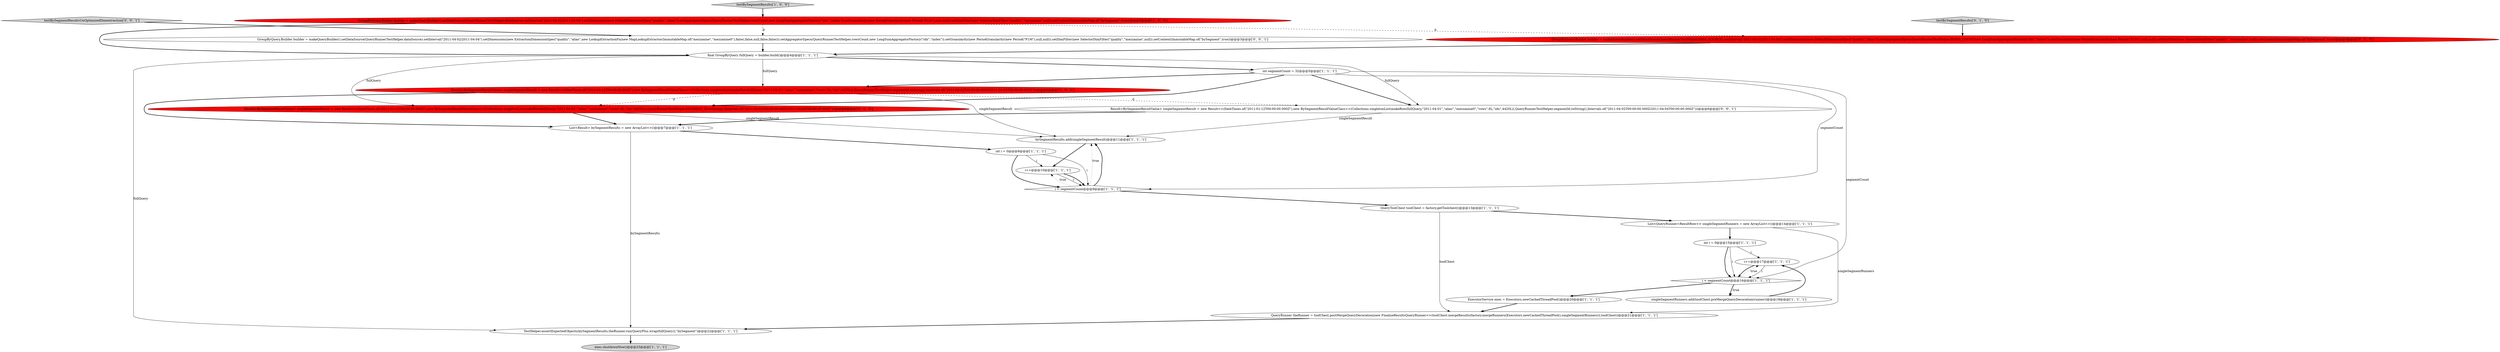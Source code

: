 digraph {
21 [style = filled, label = "Result<BySegmentResultValue> singleSegmentResult = new Result<>(DateTimes.of(\"2011-01-12T00:00:00.000Z\"),new BySegmentResultValueClass<>(Collections.singletonList(makeRow(fullQuery,\"2011-04-01\",\"alias\",\"mezzanine\",\"rows\",6L,\"idx\",4420L)),QueryRunnerTestHelper.SEGMENT_ID.toString(),Intervals.of(\"2011-04-02T00:00:00.000Z/2011-04-04T00:00:00.000Z\")))@@@6@@@['0', '1', '0']", fillcolor = red, shape = ellipse image = "AAA1AAABBB2BBB"];
5 [style = filled, label = "TestHelper.assertExpectedObjects(bySegmentResults,theRunner.run(QueryPlus.wrap(fullQuery)),\"bySegment\")@@@22@@@['1', '1', '1']", fillcolor = white, shape = ellipse image = "AAA0AAABBB1BBB"];
0 [style = filled, label = "GroupByQuery.Builder builder = makeQueryBuilder().setDataSource(QueryRunnerTestHelper.dataSource).setInterval(\"2011-04-02/2011-04-04\").setDimensions(new DefaultDimensionSpec(\"quality\",\"alias\")).setAggregatorSpecs(QueryRunnerTestHelper.rowsCount,new LongSumAggregatorFactory(\"idx\",\"index\")).setGranularity(new PeriodGranularity(new Period(\"P1M\"),null,null)).setDimFilter(new SelectorDimFilter(\"quality\",\"mezzanine\",null)).setContext(ImmutableMap.of(\"bySegment\",true))@@@3@@@['1', '0', '0']", fillcolor = red, shape = ellipse image = "AAA1AAABBB1BBB"];
9 [style = filled, label = "singleSegmentRunners.add(toolChest.preMergeQueryDecoration(runner))@@@18@@@['1', '1', '1']", fillcolor = white, shape = ellipse image = "AAA0AAABBB1BBB"];
19 [style = filled, label = "i++@@@10@@@['1', '1', '1']", fillcolor = white, shape = ellipse image = "AAA0AAABBB1BBB"];
10 [style = filled, label = "List<QueryRunner<ResultRow>> singleSegmentRunners = new ArrayList<>()@@@14@@@['1', '1', '1']", fillcolor = white, shape = ellipse image = "AAA0AAABBB1BBB"];
17 [style = filled, label = "bySegmentResults.add(singleSegmentResult)@@@11@@@['1', '1', '1']", fillcolor = white, shape = ellipse image = "AAA0AAABBB1BBB"];
18 [style = filled, label = "int segmentCount = 32@@@5@@@['1', '1', '1']", fillcolor = white, shape = ellipse image = "AAA0AAABBB1BBB"];
22 [style = filled, label = "GroupByQuery.Builder builder = makeQueryBuilder().setDataSource(QueryRunnerTestHelper.DATA_SOURCE).setInterval(\"2011-04-02/2011-04-04\").setDimensions(new DefaultDimensionSpec(\"quality\",\"alias\")).setAggregatorSpecs(QueryRunnerTestHelper.ROWS_COUNT,new LongSumAggregatorFactory(\"idx\",\"index\")).setGranularity(new PeriodGranularity(new Period(\"P1M\"),null,null)).setDimFilter(new SelectorDimFilter(\"quality\",\"mezzanine\",null)).setContext(ImmutableMap.of(\"bySegment\",true))@@@3@@@['0', '1', '0']", fillcolor = red, shape = ellipse image = "AAA1AAABBB2BBB"];
12 [style = filled, label = "testBySegmentResults['1', '0', '0']", fillcolor = lightgray, shape = diamond image = "AAA0AAABBB1BBB"];
13 [style = filled, label = "Result<BySegmentResultValue> singleSegmentResult = new Result<>(DateTimes.of(\"2011-01-12T00:00:00.000Z\"),new BySegmentResultValueClass<>(Collections.singletonList(makeRow(fullQuery,\"2011-04-01\",\"alias\",\"mezzanine\",\"rows\",6L,\"idx\",4420L)),QueryRunnerTestHelper.segmentId.toString(),Intervals.of(\"2011-04-02T00:00:00.000Z/2011-04-04T00:00:00.000Z\")))@@@6@@@['1', '0', '0']", fillcolor = red, shape = ellipse image = "AAA1AAABBB1BBB"];
20 [style = filled, label = "testBySegmentResults['0', '1', '0']", fillcolor = lightgray, shape = diamond image = "AAA0AAABBB2BBB"];
8 [style = filled, label = "i++@@@17@@@['1', '1', '1']", fillcolor = white, shape = ellipse image = "AAA0AAABBB1BBB"];
25 [style = filled, label = "Result<BySegmentResultValue> singleSegmentResult = new Result<>(DateTimes.of(\"2011-01-12T00:00:00.000Z\"),new BySegmentResultValueClass<>(Collections.singletonList(makeRow(fullQuery,\"2011-04-01\",\"alias\",\"mezzanine0\",\"rows\",6L,\"idx\",4420L)),QueryRunnerTestHelper.segmentId.toString(),Intervals.of(\"2011-04-02T00:00:00.000Z/2011-04-04T00:00:00.000Z\")))@@@6@@@['0', '0', '1']", fillcolor = white, shape = ellipse image = "AAA0AAABBB3BBB"];
3 [style = filled, label = "i < segmentCount@@@16@@@['1', '1', '1']", fillcolor = white, shape = diamond image = "AAA0AAABBB1BBB"];
6 [style = filled, label = "ExecutorService exec = Executors.newCachedThreadPool()@@@20@@@['1', '1', '1']", fillcolor = white, shape = ellipse image = "AAA0AAABBB1BBB"];
23 [style = filled, label = "GroupByQuery.Builder builder = makeQueryBuilder().setDataSource(QueryRunnerTestHelper.dataSource).setInterval(\"2011-04-02/2011-04-04\").setDimensions(new ExtractionDimensionSpec(\"quality\",\"alias\",new LookupExtractionFn(new MapLookupExtractor(ImmutableMap.of(\"mezzanine\",\"mezzanine0\"),false),false,null,false,false))).setAggregatorSpecs(QueryRunnerTestHelper.rowsCount,new LongSumAggregatorFactory(\"idx\",\"index\")).setGranularity(new PeriodGranularity(new Period(\"P1M\"),null,null)).setDimFilter(new SelectorDimFilter(\"quality\",\"mezzanine\",null)).setContext(ImmutableMap.of(\"bySegment\",true))@@@3@@@['0', '0', '1']", fillcolor = white, shape = ellipse image = "AAA0AAABBB3BBB"];
1 [style = filled, label = "final GroupByQuery fullQuery = builder.build()@@@4@@@['1', '1', '1']", fillcolor = white, shape = ellipse image = "AAA0AAABBB1BBB"];
24 [style = filled, label = "testBySegmentResultsUnOptimizedDimextraction['0', '0', '1']", fillcolor = lightgray, shape = diamond image = "AAA0AAABBB3BBB"];
7 [style = filled, label = "i < segmentCount@@@9@@@['1', '1', '1']", fillcolor = white, shape = diamond image = "AAA0AAABBB1BBB"];
16 [style = filled, label = "int i = 0@@@8@@@['1', '1', '1']", fillcolor = white, shape = ellipse image = "AAA0AAABBB1BBB"];
2 [style = filled, label = "List<Result> bySegmentResults = new ArrayList<>()@@@7@@@['1', '1', '1']", fillcolor = white, shape = ellipse image = "AAA0AAABBB1BBB"];
4 [style = filled, label = "QueryRunner theRunner = toolChest.postMergeQueryDecoration(new FinalizeResultsQueryRunner<>(toolChest.mergeResults(factory.mergeRunners(Executors.newCachedThreadPool(),singleSegmentRunners)),toolChest))@@@21@@@['1', '1', '1']", fillcolor = white, shape = ellipse image = "AAA0AAABBB1BBB"];
15 [style = filled, label = "QueryToolChest toolChest = factory.getToolchest()@@@13@@@['1', '1', '1']", fillcolor = white, shape = ellipse image = "AAA0AAABBB1BBB"];
11 [style = filled, label = "exec.shutdownNow()@@@23@@@['1', '1', '1']", fillcolor = lightgray, shape = ellipse image = "AAA0AAABBB1BBB"];
14 [style = filled, label = "int i = 0@@@15@@@['1', '1', '1']", fillcolor = white, shape = ellipse image = "AAA0AAABBB1BBB"];
16->7 [style = solid, label="i"];
14->3 [style = bold, label=""];
15->10 [style = bold, label=""];
7->17 [style = bold, label=""];
8->3 [style = solid, label="i"];
1->5 [style = solid, label="fullQuery"];
10->14 [style = bold, label=""];
7->19 [style = dotted, label="true"];
0->23 [style = dashed, label="0"];
21->17 [style = solid, label="singleSegmentResult"];
8->3 [style = bold, label=""];
1->21 [style = solid, label="fullQuery"];
16->7 [style = bold, label=""];
3->6 [style = bold, label=""];
18->7 [style = solid, label="segmentCount"];
1->18 [style = bold, label=""];
3->9 [style = dotted, label="true"];
13->25 [style = dashed, label="0"];
19->7 [style = solid, label="i"];
9->8 [style = bold, label=""];
2->5 [style = solid, label="bySegmentResults"];
12->0 [style = bold, label=""];
14->3 [style = solid, label="i"];
10->4 [style = solid, label="singleSegmentRunners"];
17->19 [style = bold, label=""];
25->2 [style = bold, label=""];
18->3 [style = solid, label="segmentCount"];
14->8 [style = solid, label="i"];
0->22 [style = dashed, label="0"];
21->2 [style = bold, label=""];
20->22 [style = bold, label=""];
3->9 [style = bold, label=""];
6->4 [style = bold, label=""];
16->19 [style = solid, label="i"];
13->21 [style = dashed, label="0"];
1->25 [style = solid, label="fullQuery"];
25->17 [style = solid, label="singleSegmentResult"];
0->1 [style = bold, label=""];
18->13 [style = bold, label=""];
18->25 [style = bold, label=""];
23->1 [style = bold, label=""];
7->15 [style = bold, label=""];
5->11 [style = bold, label=""];
22->1 [style = bold, label=""];
18->21 [style = bold, label=""];
1->13 [style = solid, label="fullQuery"];
7->17 [style = dotted, label="true"];
3->8 [style = dotted, label="true"];
19->7 [style = bold, label=""];
4->5 [style = bold, label=""];
15->4 [style = solid, label="toolChest"];
13->17 [style = solid, label="singleSegmentResult"];
13->2 [style = bold, label=""];
24->23 [style = bold, label=""];
2->16 [style = bold, label=""];
}
